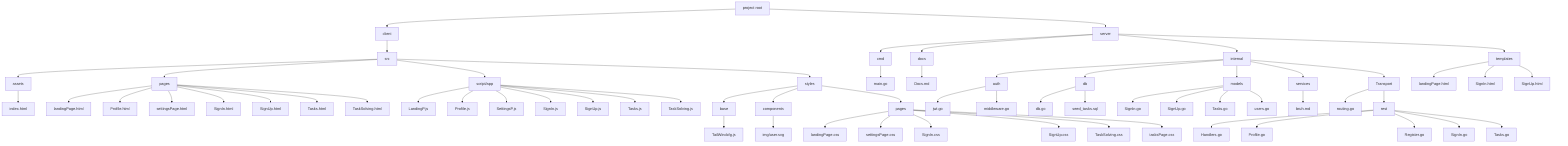 flowchart TD
    A[project root] --> B[client]
    A --> C[server]

    %% client
    B --> B1[src]
    B1 --> B2[assets]
    B1 --> B3[pages]
    B1 --> B4[script/app]
    B1 --> B5[styles]

    B2 --> B2a[index.html]

    B3 --> B3a[landingPage.html]
    B3 --> B3b[Profile.html]
    B3 --> B3c[settingsPage.html]
    B3 --> B3d[SignIn.html]
    B3 --> B3e[SignUp.html]
    B3 --> B3f[Tasks.html]
    B3 --> B3g[TaskSolving.html]

    B4 --> B4a[LandingP.js]
    B4 --> B4b[Profile.js]
    B4 --> B4c[SettingsP.js]
    B4 --> B4d[SignIn.js]
    B4 --> B4e[SignUp.js]
    B4 --> B4f[Tasks.js]
    B4 --> B4g[TaskSolving.js]

    B5 --> B5a[base]
    B5a --> B5a1[TailWindcfg.js]

    B5 --> B5b[components]
    B5b --> B5b1[img/user.svg]

    B5 --> B5c[pages]
    B5c --> B5c1[landingPage.css]
    B5c --> B5c2[settingsPage.css]
    B5c --> B5c3[SignIn.css]
    B5c --> B5c4[SignUp.css]
    B5c --> B5c5[TaskSolving.css]
    B5c --> B5c6[tasksPage.css]

    %% server
    C --> C1[cmd]
    C1 --> C1a[main.go]

    C --> C2[docs]
    C2 --> C2a[Docs.md]

    C --> C3[internal]
    C3 --> C3a[auth]
    C3a --> C3a1[jwt.go]
    C3a --> C3a2[middleware.go]

    C3 --> C3b[db]
    C3b --> C3b1[db.go]
    C3b --> C3b2[seed_tasks.sql]

    C3 --> C3c[models]
    C3c --> C3c1[SignIn.go]
    C3c --> C3c2[SignUp.go]
    C3c --> C3c3[Tasks.go]
    C3c --> C3c4[users.go]

    C3 --> C3d[services]
    C3d --> C3d1[bruh.md]

    C3 --> C3e[Transport]
    C3e --> C3e1[routing.go]
    C3e --> C3e2[rest]
    C3e2 --> C3e2a[Handlers.go]
    C3e2 --> C3e2b[Profile.go]
    C3e2 --> C3e2c[Register.go]
    C3e2 --> C3e2d[SignIn.go]
    C3e2 --> C3e2e[Tasks.go]

    C --> C4[templates]
    C4 --> C4a[landingPage.html]
    C4 --> C4b[SignIn.html]
    C4 --> C4c[SignUp.html]
